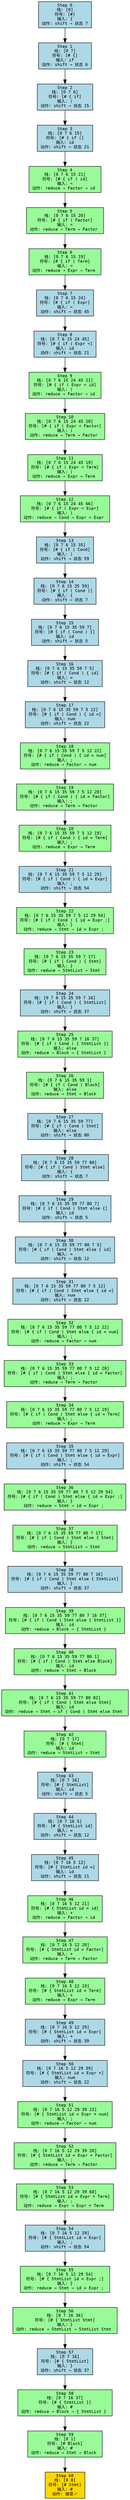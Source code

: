 digraph ParseFlow {
  rankdir=TB;
  node [shape=box, fontname="monospace", fontsize=10];
  edge [fontname="monospace"];
  step0 [label="Step 0\n栈: [0]\n符号: [#]\n输入: {\n动作: shift → 状态 7", style=filled, fillcolor=lightblue];
  step1 [label="Step 1\n栈: [0 7]\n符号: [# {]\n输入: if\n动作: shift → 状态 6", style=filled, fillcolor=lightblue];
  step2 [label="Step 2\n栈: [0 7 6]\n符号: [# { if]\n输入: (\n动作: shift → 状态 15", style=filled, fillcolor=lightblue];
  step3 [label="Step 3\n栈: [0 7 6 15]\n符号: [# { if (]\n输入: id\n动作: shift → 状态 21", style=filled, fillcolor=lightblue];
  step4 [label="Step 4\n栈: [0 7 6 15 21]\n符号: [# { if ( id]\n输入: <\n动作: reduce → Factor → id ", style=filled, fillcolor=palegreen];
  step5 [label="Step 5\n栈: [0 7 6 15 20]\n符号: [# { if ( Factor]\n输入: <\n动作: reduce → Term → Factor ", style=filled, fillcolor=palegreen];
  step6 [label="Step 6\n栈: [0 7 6 15 19]\n符号: [# { if ( Term]\n输入: <\n动作: reduce → Expr → Term ", style=filled, fillcolor=palegreen];
  step7 [label="Step 7\n栈: [0 7 6 15 24]\n符号: [# { if ( Expr]\n输入: <\n动作: shift → 状态 45", style=filled, fillcolor=lightblue];
  step8 [label="Step 8\n栈: [0 7 6 15 24 45]\n符号: [# { if ( Expr <]\n输入: id\n动作: shift → 状态 21", style=filled, fillcolor=lightblue];
  step9 [label="Step 9\n栈: [0 7 6 15 24 45 21]\n符号: [# { if ( Expr < id]\n输入: )\n动作: reduce → Factor → id ", style=filled, fillcolor=palegreen];
  step10 [label="Step 10\n栈: [0 7 6 15 24 45 20]\n符号: [# { if ( Expr < Factor]\n输入: )\n动作: reduce → Term → Factor ", style=filled, fillcolor=palegreen];
  step11 [label="Step 11\n栈: [0 7 6 15 24 45 19]\n符号: [# { if ( Expr < Term]\n输入: )\n动作: reduce → Expr → Term ", style=filled, fillcolor=palegreen];
  step12 [label="Step 12\n栈: [0 7 6 15 24 45 66]\n符号: [# { if ( Expr < Expr]\n输入: )\n动作: reduce → Cond → Expr < Expr ", style=filled, fillcolor=palegreen];
  step13 [label="Step 13\n栈: [0 7 6 15 35]\n符号: [# { if ( Cond]\n输入: )\n动作: shift → 状态 59", style=filled, fillcolor=lightblue];
  step14 [label="Step 14\n栈: [0 7 6 15 35 59]\n符号: [# { if ( Cond )]\n输入: {\n动作: shift → 状态 7", style=filled, fillcolor=lightblue];
  step15 [label="Step 15\n栈: [0 7 6 15 35 59 7]\n符号: [# { if ( Cond ) {]\n输入: id\n动作: shift → 状态 5", style=filled, fillcolor=lightblue];
  step16 [label="Step 16\n栈: [0 7 6 15 35 59 7 5]\n符号: [# { if ( Cond ) { id]\n输入: =\n动作: shift → 状态 12", style=filled, fillcolor=lightblue];
  step17 [label="Step 17\n栈: [0 7 6 15 35 59 7 5 12]\n符号: [# { if ( Cond ) { id =]\n输入: num\n动作: shift → 状态 22", style=filled, fillcolor=lightblue];
  step18 [label="Step 18\n栈: [0 7 6 15 35 59 7 5 12 22]\n符号: [# { if ( Cond ) { id = num]\n输入: ;\n动作: reduce → Factor → num ", style=filled, fillcolor=palegreen];
  step19 [label="Step 19\n栈: [0 7 6 15 35 59 7 5 12 20]\n符号: [# { if ( Cond ) { id = Factor]\n输入: ;\n动作: reduce → Term → Factor ", style=filled, fillcolor=palegreen];
  step20 [label="Step 20\n栈: [0 7 6 15 35 59 7 5 12 19]\n符号: [# { if ( Cond ) { id = Term]\n输入: ;\n动作: reduce → Expr → Term ", style=filled, fillcolor=palegreen];
  step21 [label="Step 21\n栈: [0 7 6 15 35 59 7 5 12 29]\n符号: [# { if ( Cond ) { id = Expr]\n输入: ;\n动作: shift → 状态 54", style=filled, fillcolor=lightblue];
  step22 [label="Step 22\n栈: [0 7 6 15 35 59 7 5 12 29 54]\n符号: [# { if ( Cond ) { id = Expr ;]\n输入: }\n动作: reduce → Stmt → id = Expr ; ", style=filled, fillcolor=palegreen];
  step23 [label="Step 23\n栈: [0 7 6 15 35 59 7 17]\n符号: [# { if ( Cond ) { Stmt]\n输入: }\n动作: reduce → StmtList → Stmt ", style=filled, fillcolor=palegreen];
  step24 [label="Step 24\n栈: [0 7 6 15 35 59 7 16]\n符号: [# { if ( Cond ) { StmtList]\n输入: }\n动作: shift → 状态 37", style=filled, fillcolor=lightblue];
  step25 [label="Step 25\n栈: [0 7 6 15 35 59 7 16 37]\n符号: [# { if ( Cond ) { StmtList }]\n输入: else\n动作: reduce → Block → { StmtList } ", style=filled, fillcolor=palegreen];
  step26 [label="Step 26\n栈: [0 7 6 15 35 59 1]\n符号: [# { if ( Cond ) Block]\n输入: else\n动作: reduce → Stmt → Block ", style=filled, fillcolor=palegreen];
  step27 [label="Step 27\n栈: [0 7 6 15 35 59 77]\n符号: [# { if ( Cond ) Stmt]\n输入: else\n动作: shift → 状态 80", style=filled, fillcolor=lightblue];
  step28 [label="Step 28\n栈: [0 7 6 15 35 59 77 80]\n符号: [# { if ( Cond ) Stmt else]\n输入: {\n动作: shift → 状态 7", style=filled, fillcolor=lightblue];
  step29 [label="Step 29\n栈: [0 7 6 15 35 59 77 80 7]\n符号: [# { if ( Cond ) Stmt else {]\n输入: id\n动作: shift → 状态 5", style=filled, fillcolor=lightblue];
  step30 [label="Step 30\n栈: [0 7 6 15 35 59 77 80 7 5]\n符号: [# { if ( Cond ) Stmt else { id]\n输入: =\n动作: shift → 状态 12", style=filled, fillcolor=lightblue];
  step31 [label="Step 31\n栈: [0 7 6 15 35 59 77 80 7 5 12]\n符号: [# { if ( Cond ) Stmt else { id =]\n输入: num\n动作: shift → 状态 22", style=filled, fillcolor=lightblue];
  step32 [label="Step 32\n栈: [0 7 6 15 35 59 77 80 7 5 12 22]\n符号: [# { if ( Cond ) Stmt else { id = num]\n输入: ;\n动作: reduce → Factor → num ", style=filled, fillcolor=palegreen];
  step33 [label="Step 33\n栈: [0 7 6 15 35 59 77 80 7 5 12 20]\n符号: [# { if ( Cond ) Stmt else { id = Factor]\n输入: ;\n动作: reduce → Term → Factor ", style=filled, fillcolor=palegreen];
  step34 [label="Step 34\n栈: [0 7 6 15 35 59 77 80 7 5 12 19]\n符号: [# { if ( Cond ) Stmt else { id = Term]\n输入: ;\n动作: reduce → Expr → Term ", style=filled, fillcolor=palegreen];
  step35 [label="Step 35\n栈: [0 7 6 15 35 59 77 80 7 5 12 29]\n符号: [# { if ( Cond ) Stmt else { id = Expr]\n输入: ;\n动作: shift → 状态 54", style=filled, fillcolor=lightblue];
  step36 [label="Step 36\n栈: [0 7 6 15 35 59 77 80 7 5 12 29 54]\n符号: [# { if ( Cond ) Stmt else { id = Expr ;]\n输入: }\n动作: reduce → Stmt → id = Expr ; ", style=filled, fillcolor=palegreen];
  step37 [label="Step 37\n栈: [0 7 6 15 35 59 77 80 7 17]\n符号: [# { if ( Cond ) Stmt else { Stmt]\n输入: }\n动作: reduce → StmtList → Stmt ", style=filled, fillcolor=palegreen];
  step38 [label="Step 38\n栈: [0 7 6 15 35 59 77 80 7 16]\n符号: [# { if ( Cond ) Stmt else { StmtList]\n输入: }\n动作: shift → 状态 37", style=filled, fillcolor=lightblue];
  step39 [label="Step 39\n栈: [0 7 6 15 35 59 77 80 7 16 37]\n符号: [# { if ( Cond ) Stmt else { StmtList }]\n输入: id\n动作: reduce → Block → { StmtList } ", style=filled, fillcolor=palegreen];
  step40 [label="Step 40\n栈: [0 7 6 15 35 59 77 80 1]\n符号: [# { if ( Cond ) Stmt else Block]\n输入: id\n动作: reduce → Stmt → Block ", style=filled, fillcolor=palegreen];
  step41 [label="Step 41\n栈: [0 7 6 15 35 59 77 80 82]\n符号: [# { if ( Cond ) Stmt else Stmt]\n输入: id\n动作: reduce → Stmt → if ( Cond ) Stmt else Stmt ", style=filled, fillcolor=palegreen];
  step42 [label="Step 42\n栈: [0 7 17]\n符号: [# { Stmt]\n输入: id\n动作: reduce → StmtList → Stmt ", style=filled, fillcolor=palegreen];
  step43 [label="Step 43\n栈: [0 7 16]\n符号: [# { StmtList]\n输入: id\n动作: shift → 状态 5", style=filled, fillcolor=lightblue];
  step44 [label="Step 44\n栈: [0 7 16 5]\n符号: [# { StmtList id]\n输入: =\n动作: shift → 状态 12", style=filled, fillcolor=lightblue];
  step45 [label="Step 45\n栈: [0 7 16 5 12]\n符号: [# { StmtList id =]\n输入: id\n动作: shift → 状态 21", style=filled, fillcolor=lightblue];
  step46 [label="Step 46\n栈: [0 7 16 5 12 21]\n符号: [# { StmtList id = id]\n输入: +\n动作: reduce → Factor → id ", style=filled, fillcolor=palegreen];
  step47 [label="Step 47\n栈: [0 7 16 5 12 20]\n符号: [# { StmtList id = Factor]\n输入: +\n动作: reduce → Term → Factor ", style=filled, fillcolor=palegreen];
  step48 [label="Step 48\n栈: [0 7 16 5 12 19]\n符号: [# { StmtList id = Term]\n输入: +\n动作: reduce → Expr → Term ", style=filled, fillcolor=palegreen];
  step49 [label="Step 49\n栈: [0 7 16 5 12 29]\n符号: [# { StmtList id = Expr]\n输入: +\n动作: shift → 状态 39", style=filled, fillcolor=lightblue];
  step50 [label="Step 50\n栈: [0 7 16 5 12 29 39]\n符号: [# { StmtList id = Expr +]\n输入: num\n动作: shift → 状态 22", style=filled, fillcolor=lightblue];
  step51 [label="Step 51\n栈: [0 7 16 5 12 29 39 22]\n符号: [# { StmtList id = Expr + num]\n输入: ;\n动作: reduce → Factor → num ", style=filled, fillcolor=palegreen];
  step52 [label="Step 52\n栈: [0 7 16 5 12 29 39 20]\n符号: [# { StmtList id = Expr + Factor]\n输入: ;\n动作: reduce → Term → Factor ", style=filled, fillcolor=palegreen];
  step53 [label="Step 53\n栈: [0 7 16 5 12 29 39 60]\n符号: [# { StmtList id = Expr + Term]\n输入: ;\n动作: reduce → Expr → Expr + Term ", style=filled, fillcolor=palegreen];
  step54 [label="Step 54\n栈: [0 7 16 5 12 29]\n符号: [# { StmtList id = Expr]\n输入: ;\n动作: shift → 状态 54", style=filled, fillcolor=lightblue];
  step55 [label="Step 55\n栈: [0 7 16 5 12 29 54]\n符号: [# { StmtList id = Expr ;]\n输入: }\n动作: reduce → Stmt → id = Expr ; ", style=filled, fillcolor=palegreen];
  step56 [label="Step 56\n栈: [0 7 16 36]\n符号: [# { StmtList Stmt]\n输入: }\n动作: reduce → StmtList → StmtList Stmt ", style=filled, fillcolor=palegreen];
  step57 [label="Step 57\n栈: [0 7 16]\n符号: [# { StmtList]\n输入: }\n动作: shift → 状态 37", style=filled, fillcolor=lightblue];
  step58 [label="Step 58\n栈: [0 7 16 37]\n符号: [# { StmtList }]\n输入: #\n动作: reduce → Block → { StmtList } ", style=filled, fillcolor=palegreen];
  step59 [label="Step 59\n栈: [0 1]\n符号: [# Block]\n输入: #\n动作: reduce → Stmt → Block ", style=filled, fillcolor=palegreen];
  step60 [label="Step 60\n栈: [0 8]\n符号: [# Stmt]\n输入: #\n动作: 接受 ✅", style=filled, fillcolor=gold];
  step0 -> step1;
  step1 -> step2;
  step2 -> step3;
  step3 -> step4;
  step4 -> step5;
  step5 -> step6;
  step6 -> step7;
  step7 -> step8;
  step8 -> step9;
  step9 -> step10;
  step10 -> step11;
  step11 -> step12;
  step12 -> step13;
  step13 -> step14;
  step14 -> step15;
  step15 -> step16;
  step16 -> step17;
  step17 -> step18;
  step18 -> step19;
  step19 -> step20;
  step20 -> step21;
  step21 -> step22;
  step22 -> step23;
  step23 -> step24;
  step24 -> step25;
  step25 -> step26;
  step26 -> step27;
  step27 -> step28;
  step28 -> step29;
  step29 -> step30;
  step30 -> step31;
  step31 -> step32;
  step32 -> step33;
  step33 -> step34;
  step34 -> step35;
  step35 -> step36;
  step36 -> step37;
  step37 -> step38;
  step38 -> step39;
  step39 -> step40;
  step40 -> step41;
  step41 -> step42;
  step42 -> step43;
  step43 -> step44;
  step44 -> step45;
  step45 -> step46;
  step46 -> step47;
  step47 -> step48;
  step48 -> step49;
  step49 -> step50;
  step50 -> step51;
  step51 -> step52;
  step52 -> step53;
  step53 -> step54;
  step54 -> step55;
  step55 -> step56;
  step56 -> step57;
  step57 -> step58;
  step58 -> step59;
  step59 -> step60;
}
